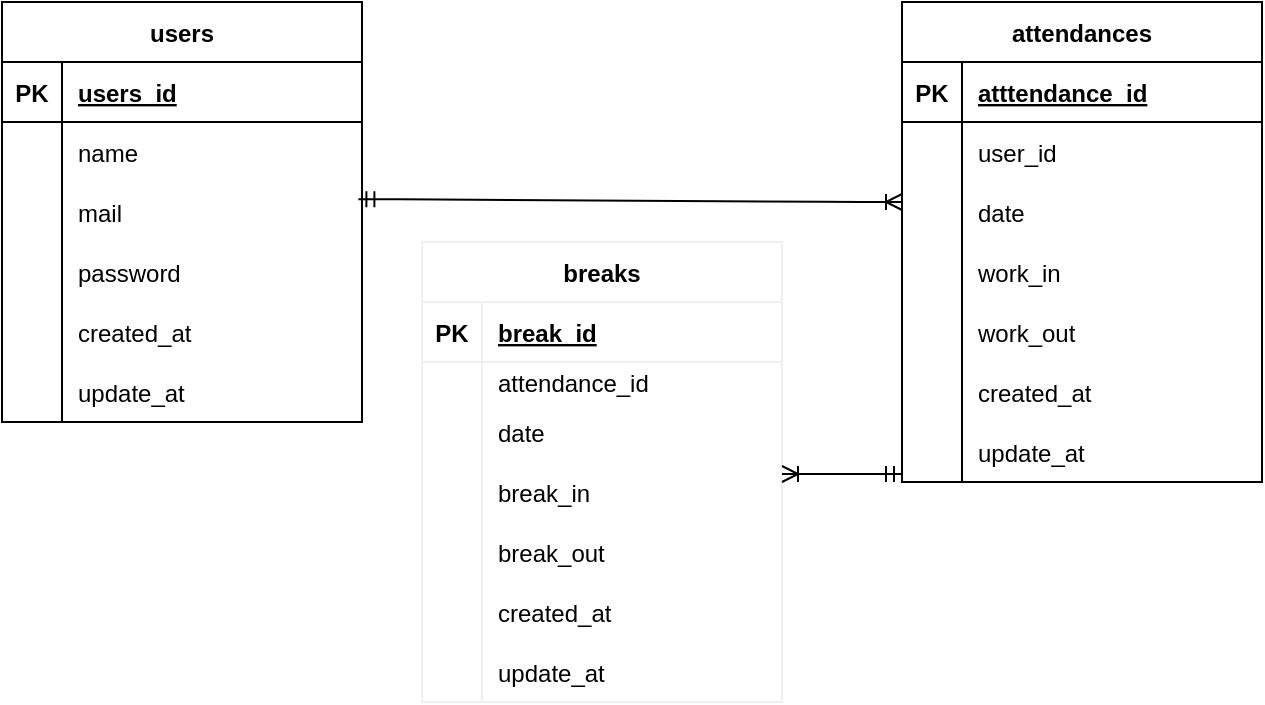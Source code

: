 <mxfile>
    <diagram id="nTJV4Loxyt_NH-GRBswt" name="ER図">
        <mxGraphModel dx="413" dy="437" grid="1" gridSize="10" guides="1" tooltips="1" connect="1" arrows="1" fold="1" page="1" pageScale="1" pageWidth="827" pageHeight="1169" math="0" shadow="0">
            <root>
                <mxCell id="hL3e8tmeQsEhtTZNqS-z-0"/>
                <mxCell id="hL3e8tmeQsEhtTZNqS-z-1" parent="hL3e8tmeQsEhtTZNqS-z-0"/>
                <mxCell id="zL-FLxDJa7hUAe-2lxW--0" value="users" style="shape=table;startSize=30;container=1;collapsible=1;childLayout=tableLayout;fixedRows=1;rowLines=0;fontStyle=1;align=center;resizeLast=1;" parent="hL3e8tmeQsEhtTZNqS-z-1" vertex="1">
                    <mxGeometry x="50" y="60" width="180" height="210" as="geometry"/>
                </mxCell>
                <mxCell id="zL-FLxDJa7hUAe-2lxW--1" value="" style="shape=partialRectangle;collapsible=0;dropTarget=0;pointerEvents=0;fillColor=none;top=0;left=0;bottom=1;right=0;points=[[0,0.5],[1,0.5]];portConstraint=eastwest;" parent="zL-FLxDJa7hUAe-2lxW--0" vertex="1">
                    <mxGeometry y="30" width="180" height="30" as="geometry"/>
                </mxCell>
                <mxCell id="zL-FLxDJa7hUAe-2lxW--2" value="PK" style="shape=partialRectangle;connectable=0;fillColor=none;top=0;left=0;bottom=0;right=0;fontStyle=1;overflow=hidden;" parent="zL-FLxDJa7hUAe-2lxW--1" vertex="1">
                    <mxGeometry width="30" height="30" as="geometry">
                        <mxRectangle width="30" height="30" as="alternateBounds"/>
                    </mxGeometry>
                </mxCell>
                <mxCell id="zL-FLxDJa7hUAe-2lxW--3" value="users_id" style="shape=partialRectangle;connectable=0;fillColor=none;top=0;left=0;bottom=0;right=0;align=left;spacingLeft=6;fontStyle=5;overflow=hidden;" parent="zL-FLxDJa7hUAe-2lxW--1" vertex="1">
                    <mxGeometry x="30" width="150" height="30" as="geometry">
                        <mxRectangle width="150" height="30" as="alternateBounds"/>
                    </mxGeometry>
                </mxCell>
                <mxCell id="zL-FLxDJa7hUAe-2lxW--4" value="" style="shape=partialRectangle;collapsible=0;dropTarget=0;pointerEvents=0;fillColor=none;top=0;left=0;bottom=0;right=0;points=[[0,0.5],[1,0.5]];portConstraint=eastwest;" parent="zL-FLxDJa7hUAe-2lxW--0" vertex="1">
                    <mxGeometry y="60" width="180" height="30" as="geometry"/>
                </mxCell>
                <mxCell id="zL-FLxDJa7hUAe-2lxW--5" value="" style="shape=partialRectangle;connectable=0;fillColor=none;top=0;left=0;bottom=0;right=0;editable=1;overflow=hidden;" parent="zL-FLxDJa7hUAe-2lxW--4" vertex="1">
                    <mxGeometry width="30" height="30" as="geometry">
                        <mxRectangle width="30" height="30" as="alternateBounds"/>
                    </mxGeometry>
                </mxCell>
                <mxCell id="zL-FLxDJa7hUAe-2lxW--6" value="name" style="shape=partialRectangle;connectable=0;fillColor=none;top=0;left=0;bottom=0;right=0;align=left;spacingLeft=6;overflow=hidden;" parent="zL-FLxDJa7hUAe-2lxW--4" vertex="1">
                    <mxGeometry x="30" width="150" height="30" as="geometry">
                        <mxRectangle width="150" height="30" as="alternateBounds"/>
                    </mxGeometry>
                </mxCell>
                <mxCell id="zL-FLxDJa7hUAe-2lxW--7" value="" style="shape=partialRectangle;collapsible=0;dropTarget=0;pointerEvents=0;fillColor=none;top=0;left=0;bottom=0;right=0;points=[[0,0.5],[1,0.5]];portConstraint=eastwest;" parent="zL-FLxDJa7hUAe-2lxW--0" vertex="1">
                    <mxGeometry y="90" width="180" height="30" as="geometry"/>
                </mxCell>
                <mxCell id="zL-FLxDJa7hUAe-2lxW--8" value="" style="shape=partialRectangle;connectable=0;fillColor=none;top=0;left=0;bottom=0;right=0;editable=1;overflow=hidden;" parent="zL-FLxDJa7hUAe-2lxW--7" vertex="1">
                    <mxGeometry width="30" height="30" as="geometry">
                        <mxRectangle width="30" height="30" as="alternateBounds"/>
                    </mxGeometry>
                </mxCell>
                <mxCell id="zL-FLxDJa7hUAe-2lxW--9" value="mail" style="shape=partialRectangle;connectable=0;fillColor=none;top=0;left=0;bottom=0;right=0;align=left;spacingLeft=6;overflow=hidden;" parent="zL-FLxDJa7hUAe-2lxW--7" vertex="1">
                    <mxGeometry x="30" width="150" height="30" as="geometry">
                        <mxRectangle width="150" height="30" as="alternateBounds"/>
                    </mxGeometry>
                </mxCell>
                <mxCell id="zL-FLxDJa7hUAe-2lxW--10" value="" style="shape=partialRectangle;collapsible=0;dropTarget=0;pointerEvents=0;fillColor=none;top=0;left=0;bottom=0;right=0;points=[[0,0.5],[1,0.5]];portConstraint=eastwest;" parent="zL-FLxDJa7hUAe-2lxW--0" vertex="1">
                    <mxGeometry y="120" width="180" height="30" as="geometry"/>
                </mxCell>
                <mxCell id="zL-FLxDJa7hUAe-2lxW--11" value="" style="shape=partialRectangle;connectable=0;fillColor=none;top=0;left=0;bottom=0;right=0;editable=1;overflow=hidden;" parent="zL-FLxDJa7hUAe-2lxW--10" vertex="1">
                    <mxGeometry width="30" height="30" as="geometry">
                        <mxRectangle width="30" height="30" as="alternateBounds"/>
                    </mxGeometry>
                </mxCell>
                <mxCell id="zL-FLxDJa7hUAe-2lxW--12" value="password" style="shape=partialRectangle;connectable=0;fillColor=none;top=0;left=0;bottom=0;right=0;align=left;spacingLeft=6;overflow=hidden;" parent="zL-FLxDJa7hUAe-2lxW--10" vertex="1">
                    <mxGeometry x="30" width="150" height="30" as="geometry">
                        <mxRectangle width="150" height="30" as="alternateBounds"/>
                    </mxGeometry>
                </mxCell>
                <mxCell id="AmirYambSO5f0G9oRHik-4" style="shape=partialRectangle;collapsible=0;dropTarget=0;pointerEvents=0;fillColor=none;top=0;left=0;bottom=0;right=0;points=[[0,0.5],[1,0.5]];portConstraint=eastwest;" parent="zL-FLxDJa7hUAe-2lxW--0" vertex="1">
                    <mxGeometry y="150" width="180" height="30" as="geometry"/>
                </mxCell>
                <mxCell id="AmirYambSO5f0G9oRHik-5" style="shape=partialRectangle;connectable=0;fillColor=none;top=0;left=0;bottom=0;right=0;editable=1;overflow=hidden;" parent="AmirYambSO5f0G9oRHik-4" vertex="1">
                    <mxGeometry width="30" height="30" as="geometry">
                        <mxRectangle width="30" height="30" as="alternateBounds"/>
                    </mxGeometry>
                </mxCell>
                <mxCell id="AmirYambSO5f0G9oRHik-6" value="created_at" style="shape=partialRectangle;connectable=0;fillColor=none;top=0;left=0;bottom=0;right=0;align=left;spacingLeft=6;overflow=hidden;" parent="AmirYambSO5f0G9oRHik-4" vertex="1">
                    <mxGeometry x="30" width="150" height="30" as="geometry">
                        <mxRectangle width="150" height="30" as="alternateBounds"/>
                    </mxGeometry>
                </mxCell>
                <mxCell id="AmirYambSO5f0G9oRHik-1" style="shape=partialRectangle;collapsible=0;dropTarget=0;pointerEvents=0;fillColor=none;top=0;left=0;bottom=0;right=0;points=[[0,0.5],[1,0.5]];portConstraint=eastwest;" parent="zL-FLxDJa7hUAe-2lxW--0" vertex="1">
                    <mxGeometry y="180" width="180" height="30" as="geometry"/>
                </mxCell>
                <mxCell id="AmirYambSO5f0G9oRHik-2" style="shape=partialRectangle;connectable=0;fillColor=none;top=0;left=0;bottom=0;right=0;editable=1;overflow=hidden;" parent="AmirYambSO5f0G9oRHik-1" vertex="1">
                    <mxGeometry width="30" height="30" as="geometry">
                        <mxRectangle width="30" height="30" as="alternateBounds"/>
                    </mxGeometry>
                </mxCell>
                <mxCell id="AmirYambSO5f0G9oRHik-3" value="update_at" style="shape=partialRectangle;connectable=0;fillColor=none;top=0;left=0;bottom=0;right=0;align=left;spacingLeft=6;overflow=hidden;" parent="AmirYambSO5f0G9oRHik-1" vertex="1">
                    <mxGeometry x="30" width="150" height="30" as="geometry">
                        <mxRectangle width="150" height="30" as="alternateBounds"/>
                    </mxGeometry>
                </mxCell>
                <mxCell id="zL-FLxDJa7hUAe-2lxW--13" value="attendances" style="shape=table;startSize=30;container=1;collapsible=1;childLayout=tableLayout;fixedRows=1;rowLines=0;fontStyle=1;align=center;resizeLast=1;" parent="hL3e8tmeQsEhtTZNqS-z-1" vertex="1">
                    <mxGeometry x="500" y="60" width="180" height="240" as="geometry"/>
                </mxCell>
                <mxCell id="zL-FLxDJa7hUAe-2lxW--14" value="" style="shape=partialRectangle;collapsible=0;dropTarget=0;pointerEvents=0;fillColor=none;top=0;left=0;bottom=1;right=0;points=[[0,0.5],[1,0.5]];portConstraint=eastwest;" parent="zL-FLxDJa7hUAe-2lxW--13" vertex="1">
                    <mxGeometry y="30" width="180" height="30" as="geometry"/>
                </mxCell>
                <mxCell id="zL-FLxDJa7hUAe-2lxW--15" value="PK" style="shape=partialRectangle;connectable=0;fillColor=none;top=0;left=0;bottom=0;right=0;fontStyle=1;overflow=hidden;" parent="zL-FLxDJa7hUAe-2lxW--14" vertex="1">
                    <mxGeometry width="30" height="30" as="geometry">
                        <mxRectangle width="30" height="30" as="alternateBounds"/>
                    </mxGeometry>
                </mxCell>
                <mxCell id="zL-FLxDJa7hUAe-2lxW--16" value="atttendance_id" style="shape=partialRectangle;connectable=0;fillColor=none;top=0;left=0;bottom=0;right=0;align=left;spacingLeft=6;fontStyle=5;overflow=hidden;" parent="zL-FLxDJa7hUAe-2lxW--14" vertex="1">
                    <mxGeometry x="30" width="150" height="30" as="geometry">
                        <mxRectangle width="150" height="30" as="alternateBounds"/>
                    </mxGeometry>
                </mxCell>
                <mxCell id="sh0FTG0q11kd6IA_YInP-0" style="shape=partialRectangle;collapsible=0;dropTarget=0;pointerEvents=0;fillColor=none;top=0;left=0;bottom=0;right=0;points=[[0,0.5],[1,0.5]];portConstraint=eastwest;" parent="zL-FLxDJa7hUAe-2lxW--13" vertex="1">
                    <mxGeometry y="60" width="180" height="30" as="geometry"/>
                </mxCell>
                <mxCell id="sh0FTG0q11kd6IA_YInP-1" style="shape=partialRectangle;connectable=0;fillColor=none;top=0;left=0;bottom=0;right=0;editable=1;overflow=hidden;" parent="sh0FTG0q11kd6IA_YInP-0" vertex="1">
                    <mxGeometry width="30" height="30" as="geometry">
                        <mxRectangle width="30" height="30" as="alternateBounds"/>
                    </mxGeometry>
                </mxCell>
                <mxCell id="sh0FTG0q11kd6IA_YInP-2" value="user_id" style="shape=partialRectangle;connectable=0;fillColor=none;top=0;left=0;bottom=0;right=0;align=left;spacingLeft=6;overflow=hidden;" parent="sh0FTG0q11kd6IA_YInP-0" vertex="1">
                    <mxGeometry x="30" width="150" height="30" as="geometry">
                        <mxRectangle width="150" height="30" as="alternateBounds"/>
                    </mxGeometry>
                </mxCell>
                <mxCell id="zL-FLxDJa7hUAe-2lxW--17" value="" style="shape=partialRectangle;collapsible=0;dropTarget=0;pointerEvents=0;fillColor=none;top=0;left=0;bottom=0;right=0;points=[[0,0.5],[1,0.5]];portConstraint=eastwest;" parent="zL-FLxDJa7hUAe-2lxW--13" vertex="1">
                    <mxGeometry y="90" width="180" height="30" as="geometry"/>
                </mxCell>
                <mxCell id="zL-FLxDJa7hUAe-2lxW--18" value="" style="shape=partialRectangle;connectable=0;fillColor=none;top=0;left=0;bottom=0;right=0;editable=1;overflow=hidden;" parent="zL-FLxDJa7hUAe-2lxW--17" vertex="1">
                    <mxGeometry width="30" height="30" as="geometry">
                        <mxRectangle width="30" height="30" as="alternateBounds"/>
                    </mxGeometry>
                </mxCell>
                <mxCell id="zL-FLxDJa7hUAe-2lxW--19" value="date" style="shape=partialRectangle;connectable=0;fillColor=none;top=0;left=0;bottom=0;right=0;align=left;spacingLeft=6;overflow=hidden;" parent="zL-FLxDJa7hUAe-2lxW--17" vertex="1">
                    <mxGeometry x="30" width="150" height="30" as="geometry">
                        <mxRectangle width="150" height="30" as="alternateBounds"/>
                    </mxGeometry>
                </mxCell>
                <mxCell id="zL-FLxDJa7hUAe-2lxW--23" value="" style="shape=partialRectangle;collapsible=0;dropTarget=0;pointerEvents=0;fillColor=none;top=0;left=0;bottom=0;right=0;points=[[0,0.5],[1,0.5]];portConstraint=eastwest;" parent="zL-FLxDJa7hUAe-2lxW--13" vertex="1">
                    <mxGeometry y="120" width="180" height="30" as="geometry"/>
                </mxCell>
                <mxCell id="zL-FLxDJa7hUAe-2lxW--24" value="" style="shape=partialRectangle;connectable=0;fillColor=none;top=0;left=0;bottom=0;right=0;editable=1;overflow=hidden;" parent="zL-FLxDJa7hUAe-2lxW--23" vertex="1">
                    <mxGeometry width="30" height="30" as="geometry">
                        <mxRectangle width="30" height="30" as="alternateBounds"/>
                    </mxGeometry>
                </mxCell>
                <mxCell id="zL-FLxDJa7hUAe-2lxW--25" value="work_in      " style="shape=partialRectangle;connectable=0;fillColor=none;top=0;left=0;bottom=0;right=0;align=left;spacingLeft=6;overflow=hidden;" parent="zL-FLxDJa7hUAe-2lxW--23" vertex="1">
                    <mxGeometry x="30" width="150" height="30" as="geometry">
                        <mxRectangle width="150" height="30" as="alternateBounds"/>
                    </mxGeometry>
                </mxCell>
                <mxCell id="zL-FLxDJa7hUAe-2lxW--29" style="shape=partialRectangle;collapsible=0;dropTarget=0;pointerEvents=0;fillColor=none;top=0;left=0;bottom=0;right=0;points=[[0,0.5],[1,0.5]];portConstraint=eastwest;" parent="zL-FLxDJa7hUAe-2lxW--13" vertex="1">
                    <mxGeometry y="150" width="180" height="30" as="geometry"/>
                </mxCell>
                <mxCell id="zL-FLxDJa7hUAe-2lxW--30" style="shape=partialRectangle;connectable=0;fillColor=none;top=0;left=0;bottom=0;right=0;editable=1;overflow=hidden;" parent="zL-FLxDJa7hUAe-2lxW--29" vertex="1">
                    <mxGeometry width="30" height="30" as="geometry">
                        <mxRectangle width="30" height="30" as="alternateBounds"/>
                    </mxGeometry>
                </mxCell>
                <mxCell id="zL-FLxDJa7hUAe-2lxW--31" value="work_out" style="shape=partialRectangle;connectable=0;fillColor=none;top=0;left=0;bottom=0;right=0;align=left;spacingLeft=6;overflow=hidden;" parent="zL-FLxDJa7hUAe-2lxW--29" vertex="1">
                    <mxGeometry x="30" width="150" height="30" as="geometry">
                        <mxRectangle width="150" height="30" as="alternateBounds"/>
                    </mxGeometry>
                </mxCell>
                <mxCell id="zL-FLxDJa7hUAe-2lxW--41" style="shape=partialRectangle;collapsible=0;dropTarget=0;pointerEvents=0;fillColor=none;top=0;left=0;bottom=0;right=0;points=[[0,0.5],[1,0.5]];portConstraint=eastwest;" parent="zL-FLxDJa7hUAe-2lxW--13" vertex="1">
                    <mxGeometry y="180" width="180" height="30" as="geometry"/>
                </mxCell>
                <mxCell id="zL-FLxDJa7hUAe-2lxW--42" style="shape=partialRectangle;connectable=0;fillColor=none;top=0;left=0;bottom=0;right=0;editable=1;overflow=hidden;" parent="zL-FLxDJa7hUAe-2lxW--41" vertex="1">
                    <mxGeometry width="30" height="30" as="geometry">
                        <mxRectangle width="30" height="30" as="alternateBounds"/>
                    </mxGeometry>
                </mxCell>
                <mxCell id="zL-FLxDJa7hUAe-2lxW--43" value="created_at" style="shape=partialRectangle;connectable=0;fillColor=none;top=0;left=0;bottom=0;right=0;align=left;spacingLeft=6;overflow=hidden;" parent="zL-FLxDJa7hUAe-2lxW--41" vertex="1">
                    <mxGeometry x="30" width="150" height="30" as="geometry">
                        <mxRectangle width="150" height="30" as="alternateBounds"/>
                    </mxGeometry>
                </mxCell>
                <mxCell id="AmirYambSO5f0G9oRHik-7" style="shape=partialRectangle;collapsible=0;dropTarget=0;pointerEvents=0;fillColor=none;top=0;left=0;bottom=0;right=0;points=[[0,0.5],[1,0.5]];portConstraint=eastwest;" parent="zL-FLxDJa7hUAe-2lxW--13" vertex="1">
                    <mxGeometry y="210" width="180" height="30" as="geometry"/>
                </mxCell>
                <mxCell id="AmirYambSO5f0G9oRHik-8" style="shape=partialRectangle;connectable=0;fillColor=none;top=0;left=0;bottom=0;right=0;editable=1;overflow=hidden;" parent="AmirYambSO5f0G9oRHik-7" vertex="1">
                    <mxGeometry width="30" height="30" as="geometry">
                        <mxRectangle width="30" height="30" as="alternateBounds"/>
                    </mxGeometry>
                </mxCell>
                <mxCell id="AmirYambSO5f0G9oRHik-9" value="update_at" style="shape=partialRectangle;connectable=0;fillColor=none;top=0;left=0;bottom=0;right=0;align=left;spacingLeft=6;overflow=hidden;" parent="AmirYambSO5f0G9oRHik-7" vertex="1">
                    <mxGeometry x="30" width="150" height="30" as="geometry">
                        <mxRectangle width="150" height="30" as="alternateBounds"/>
                    </mxGeometry>
                </mxCell>
                <mxCell id="zL-FLxDJa7hUAe-2lxW--44" value="breaks" style="shape=table;startSize=30;container=1;collapsible=1;childLayout=tableLayout;fixedRows=1;rowLines=0;fontStyle=1;align=center;resizeLast=1;strokeColor=#F0F0F0;" parent="hL3e8tmeQsEhtTZNqS-z-1" vertex="1">
                    <mxGeometry x="260" y="180" width="180" height="230" as="geometry"/>
                </mxCell>
                <mxCell id="zL-FLxDJa7hUAe-2lxW--45" value="" style="shape=partialRectangle;collapsible=0;dropTarget=0;pointerEvents=0;fillColor=none;top=0;left=0;bottom=1;right=0;points=[[0,0.5],[1,0.5]];portConstraint=eastwest;strokeColor=#F0F0F0;" parent="zL-FLxDJa7hUAe-2lxW--44" vertex="1">
                    <mxGeometry y="30" width="180" height="30" as="geometry"/>
                </mxCell>
                <mxCell id="zL-FLxDJa7hUAe-2lxW--46" value="PK" style="shape=partialRectangle;connectable=0;fillColor=none;top=0;left=0;bottom=0;right=0;fontStyle=1;overflow=hidden;strokeColor=#F0F0F0;" parent="zL-FLxDJa7hUAe-2lxW--45" vertex="1">
                    <mxGeometry width="30" height="30" as="geometry">
                        <mxRectangle width="30" height="30" as="alternateBounds"/>
                    </mxGeometry>
                </mxCell>
                <mxCell id="zL-FLxDJa7hUAe-2lxW--47" value="break_id" style="shape=partialRectangle;connectable=0;fillColor=none;top=0;left=0;bottom=0;right=0;align=left;spacingLeft=6;fontStyle=5;overflow=hidden;strokeColor=#F0F0F0;" parent="zL-FLxDJa7hUAe-2lxW--45" vertex="1">
                    <mxGeometry x="30" width="150" height="30" as="geometry">
                        <mxRectangle width="150" height="30" as="alternateBounds"/>
                    </mxGeometry>
                </mxCell>
                <mxCell id="sh0FTG0q11kd6IA_YInP-3" style="shape=partialRectangle;collapsible=0;dropTarget=0;pointerEvents=0;fillColor=none;top=0;left=0;bottom=0;right=0;points=[[0,0.5],[1,0.5]];portConstraint=eastwest;strokeColor=#F0F0F0;" parent="zL-FLxDJa7hUAe-2lxW--44" vertex="1">
                    <mxGeometry y="60" width="180" height="20" as="geometry"/>
                </mxCell>
                <mxCell id="sh0FTG0q11kd6IA_YInP-4" style="shape=partialRectangle;connectable=0;fillColor=none;top=0;left=0;bottom=0;right=0;editable=1;overflow=hidden;strokeColor=#F0F0F0;" parent="sh0FTG0q11kd6IA_YInP-3" vertex="1">
                    <mxGeometry width="30" height="20" as="geometry">
                        <mxRectangle width="30" height="20" as="alternateBounds"/>
                    </mxGeometry>
                </mxCell>
                <mxCell id="sh0FTG0q11kd6IA_YInP-5" value="attendance_id" style="shape=partialRectangle;connectable=0;fillColor=none;top=0;left=0;bottom=0;right=0;align=left;spacingLeft=6;overflow=hidden;strokeColor=#F0F0F0;" parent="sh0FTG0q11kd6IA_YInP-3" vertex="1">
                    <mxGeometry x="30" width="150" height="20" as="geometry">
                        <mxRectangle width="150" height="20" as="alternateBounds"/>
                    </mxGeometry>
                </mxCell>
                <mxCell id="EEEwEGa2xTdwV4NCMWIm-3" style="shape=partialRectangle;collapsible=0;dropTarget=0;pointerEvents=0;fillColor=none;top=0;left=0;bottom=0;right=0;points=[[0,0.5],[1,0.5]];portConstraint=eastwest;strokeColor=#F0F0F0;" parent="zL-FLxDJa7hUAe-2lxW--44" vertex="1">
                    <mxGeometry y="80" width="180" height="30" as="geometry"/>
                </mxCell>
                <mxCell id="EEEwEGa2xTdwV4NCMWIm-4" style="shape=partialRectangle;connectable=0;fillColor=none;top=0;left=0;bottom=0;right=0;editable=1;overflow=hidden;strokeColor=#F0F0F0;" parent="EEEwEGa2xTdwV4NCMWIm-3" vertex="1">
                    <mxGeometry width="30" height="30" as="geometry">
                        <mxRectangle width="30" height="30" as="alternateBounds"/>
                    </mxGeometry>
                </mxCell>
                <mxCell id="EEEwEGa2xTdwV4NCMWIm-5" value="date" style="shape=partialRectangle;connectable=0;fillColor=none;top=0;left=0;bottom=0;right=0;align=left;spacingLeft=6;overflow=hidden;strokeColor=#F0F0F0;" parent="EEEwEGa2xTdwV4NCMWIm-3" vertex="1">
                    <mxGeometry x="30" width="150" height="30" as="geometry">
                        <mxRectangle width="150" height="30" as="alternateBounds"/>
                    </mxGeometry>
                </mxCell>
                <mxCell id="zL-FLxDJa7hUAe-2lxW--48" value="" style="shape=partialRectangle;collapsible=0;dropTarget=0;pointerEvents=0;fillColor=none;top=0;left=0;bottom=0;right=0;points=[[0,0.5],[1,0.5]];portConstraint=eastwest;strokeColor=#F0F0F0;" parent="zL-FLxDJa7hUAe-2lxW--44" vertex="1">
                    <mxGeometry y="110" width="180" height="30" as="geometry"/>
                </mxCell>
                <mxCell id="zL-FLxDJa7hUAe-2lxW--49" value="" style="shape=partialRectangle;connectable=0;fillColor=none;top=0;left=0;bottom=0;right=0;editable=1;overflow=hidden;strokeColor=#F0F0F0;" parent="zL-FLxDJa7hUAe-2lxW--48" vertex="1">
                    <mxGeometry width="30" height="30" as="geometry">
                        <mxRectangle width="30" height="30" as="alternateBounds"/>
                    </mxGeometry>
                </mxCell>
                <mxCell id="zL-FLxDJa7hUAe-2lxW--50" value="break_in" style="shape=partialRectangle;connectable=0;fillColor=none;top=0;left=0;bottom=0;right=0;align=left;spacingLeft=6;overflow=hidden;strokeColor=#F0F0F0;" parent="zL-FLxDJa7hUAe-2lxW--48" vertex="1">
                    <mxGeometry x="30" width="150" height="30" as="geometry">
                        <mxRectangle width="150" height="30" as="alternateBounds"/>
                    </mxGeometry>
                </mxCell>
                <mxCell id="zL-FLxDJa7hUAe-2lxW--51" value="" style="shape=partialRectangle;collapsible=0;dropTarget=0;pointerEvents=0;fillColor=none;top=0;left=0;bottom=0;right=0;points=[[0,0.5],[1,0.5]];portConstraint=eastwest;strokeColor=#F0F0F0;" parent="zL-FLxDJa7hUAe-2lxW--44" vertex="1">
                    <mxGeometry y="140" width="180" height="30" as="geometry"/>
                </mxCell>
                <mxCell id="zL-FLxDJa7hUAe-2lxW--52" value="" style="shape=partialRectangle;connectable=0;fillColor=none;top=0;left=0;bottom=0;right=0;editable=1;overflow=hidden;strokeColor=#F0F0F0;" parent="zL-FLxDJa7hUAe-2lxW--51" vertex="1">
                    <mxGeometry width="30" height="30" as="geometry">
                        <mxRectangle width="30" height="30" as="alternateBounds"/>
                    </mxGeometry>
                </mxCell>
                <mxCell id="zL-FLxDJa7hUAe-2lxW--53" value="break_out" style="shape=partialRectangle;connectable=0;fillColor=none;top=0;left=0;bottom=0;right=0;align=left;spacingLeft=6;overflow=hidden;strokeColor=#F0F0F0;" parent="zL-FLxDJa7hUAe-2lxW--51" vertex="1">
                    <mxGeometry x="30" width="150" height="30" as="geometry">
                        <mxRectangle width="150" height="30" as="alternateBounds"/>
                    </mxGeometry>
                </mxCell>
                <mxCell id="AmirYambSO5f0G9oRHik-16" style="shape=partialRectangle;collapsible=0;dropTarget=0;pointerEvents=0;fillColor=none;top=0;left=0;bottom=0;right=0;points=[[0,0.5],[1,0.5]];portConstraint=eastwest;strokeColor=#F0F0F0;" parent="zL-FLxDJa7hUAe-2lxW--44" vertex="1">
                    <mxGeometry y="170" width="180" height="30" as="geometry"/>
                </mxCell>
                <mxCell id="AmirYambSO5f0G9oRHik-17" style="shape=partialRectangle;connectable=0;fillColor=none;top=0;left=0;bottom=0;right=0;editable=1;overflow=hidden;strokeColor=#F0F0F0;" parent="AmirYambSO5f0G9oRHik-16" vertex="1">
                    <mxGeometry width="30" height="30" as="geometry">
                        <mxRectangle width="30" height="30" as="alternateBounds"/>
                    </mxGeometry>
                </mxCell>
                <mxCell id="AmirYambSO5f0G9oRHik-18" value="created_at" style="shape=partialRectangle;connectable=0;fillColor=none;top=0;left=0;bottom=0;right=0;align=left;spacingLeft=6;overflow=hidden;strokeColor=#F0F0F0;" parent="AmirYambSO5f0G9oRHik-16" vertex="1">
                    <mxGeometry x="30" width="150" height="30" as="geometry">
                        <mxRectangle width="150" height="30" as="alternateBounds"/>
                    </mxGeometry>
                </mxCell>
                <mxCell id="AmirYambSO5f0G9oRHik-13" style="shape=partialRectangle;collapsible=0;dropTarget=0;pointerEvents=0;fillColor=none;top=0;left=0;bottom=0;right=0;points=[[0,0.5],[1,0.5]];portConstraint=eastwest;strokeColor=#F0F0F0;" parent="zL-FLxDJa7hUAe-2lxW--44" vertex="1">
                    <mxGeometry y="200" width="180" height="30" as="geometry"/>
                </mxCell>
                <mxCell id="AmirYambSO5f0G9oRHik-14" style="shape=partialRectangle;connectable=0;fillColor=none;top=0;left=0;bottom=0;right=0;editable=1;overflow=hidden;strokeColor=#F0F0F0;" parent="AmirYambSO5f0G9oRHik-13" vertex="1">
                    <mxGeometry width="30" height="30" as="geometry">
                        <mxRectangle width="30" height="30" as="alternateBounds"/>
                    </mxGeometry>
                </mxCell>
                <mxCell id="AmirYambSO5f0G9oRHik-15" value="update_at" style="shape=partialRectangle;connectable=0;fillColor=none;top=0;left=0;bottom=0;right=0;align=left;spacingLeft=6;overflow=hidden;strokeColor=#F0F0F0;" parent="AmirYambSO5f0G9oRHik-13" vertex="1">
                    <mxGeometry x="30" width="150" height="30" as="geometry">
                        <mxRectangle width="150" height="30" as="alternateBounds"/>
                    </mxGeometry>
                </mxCell>
                <mxCell id="sh0FTG0q11kd6IA_YInP-10" value="" style="fontSize=12;html=1;endArrow=ERoneToMany;startArrow=ERmandOne;" parent="hL3e8tmeQsEhtTZNqS-z-1" edge="1">
                    <mxGeometry width="100" height="100" relative="1" as="geometry">
                        <mxPoint x="500" y="296" as="sourcePoint"/>
                        <mxPoint x="440" y="296" as="targetPoint"/>
                        <Array as="points"/>
                    </mxGeometry>
                </mxCell>
                <mxCell id="AmirYambSO5f0G9oRHik-0" value="" style="edgeStyle=entityRelationEdgeStyle;fontSize=12;html=1;endArrow=ERoneToMany;startArrow=ERmandOne;exitX=0.99;exitY=0.289;exitDx=0;exitDy=0;exitPerimeter=0;" parent="hL3e8tmeQsEhtTZNqS-z-1" source="zL-FLxDJa7hUAe-2lxW--7" edge="1">
                    <mxGeometry width="100" height="100" relative="1" as="geometry">
                        <mxPoint x="390" y="260" as="sourcePoint"/>
                        <mxPoint x="500" y="160" as="targetPoint"/>
                    </mxGeometry>
                </mxCell>
            </root>
        </mxGraphModel>
    </diagram>
    <diagram id="YvnXHgZx90VTqWHyNlWb" name="ユースケース図">
        <mxGraphModel dx="654" dy="437" grid="1" gridSize="10" guides="1" tooltips="1" connect="1" arrows="1" fold="1" page="1" pageScale="1" pageWidth="827" pageHeight="1169" math="0" shadow="0">
            <root>
                <mxCell id="0"/>
                <mxCell id="1" parent="0"/>
                <mxCell id="2" value="従業員" style="shape=umlActor;verticalLabelPosition=bottom;verticalAlign=top;html=1;outlineConnect=0;" parent="1" vertex="1">
                    <mxGeometry x="130" y="50" width="50" height="100" as="geometry"/>
                </mxCell>
                <mxCell id="3" value="" style="rounded=0;whiteSpace=wrap;html=1;" parent="1" vertex="1">
                    <mxGeometry x="205" width="290" height="390" as="geometry"/>
                </mxCell>
                <mxCell id="4" value="出社を記録" style="ellipse;whiteSpace=wrap;html=1;" parent="1" vertex="1">
                    <mxGeometry x="290" y="170" width="120" height="50" as="geometry"/>
                </mxCell>
                <mxCell id="6" value="退社を記録" style="ellipse;whiteSpace=wrap;html=1;" parent="1" vertex="1">
                    <mxGeometry x="290" y="230" width="120" height="50" as="geometry"/>
                </mxCell>
                <mxCell id="7" value="ログイン" style="ellipse;whiteSpace=wrap;html=1;" parent="1" vertex="1">
                    <mxGeometry x="290" y="20" width="120" height="50" as="geometry"/>
                </mxCell>
                <mxCell id="8" value="ログアウト" style="ellipse;whiteSpace=wrap;html=1;" parent="1" vertex="1">
                    <mxGeometry x="290" y="80" width="120" height="50" as="geometry"/>
                </mxCell>
                <mxCell id="9" value="休憩を記録" style="ellipse;whiteSpace=wrap;html=1;" parent="1" vertex="1">
                    <mxGeometry x="290" y="300" width="120" height="50" as="geometry"/>
                </mxCell>
                <mxCell id="10" value="" style="endArrow=classic;html=1;entryX=0;entryY=0.5;entryDx=0;entryDy=0;" parent="1" target="7" edge="1">
                    <mxGeometry width="50" height="50" relative="1" as="geometry">
                        <mxPoint x="180" y="110" as="sourcePoint"/>
                        <mxPoint x="240" y="50" as="targetPoint"/>
                    </mxGeometry>
                </mxCell>
                <mxCell id="11" value="" style="endArrow=classic;html=1;entryX=0;entryY=0.5;entryDx=0;entryDy=0;" parent="1" target="8" edge="1">
                    <mxGeometry width="50" height="50" relative="1" as="geometry">
                        <mxPoint x="180" y="110" as="sourcePoint"/>
                        <mxPoint x="280" y="65" as="targetPoint"/>
                    </mxGeometry>
                </mxCell>
                <mxCell id="12" value="" style="endArrow=classic;html=1;entryX=0;entryY=0.5;entryDx=0;entryDy=0;" parent="1" target="4" edge="1">
                    <mxGeometry width="50" height="50" relative="1" as="geometry">
                        <mxPoint x="180" y="110" as="sourcePoint"/>
                        <mxPoint x="290" y="75" as="targetPoint"/>
                    </mxGeometry>
                </mxCell>
                <mxCell id="13" value="" style="endArrow=classic;html=1;entryX=0;entryY=0.5;entryDx=0;entryDy=0;" parent="1" target="6" edge="1">
                    <mxGeometry width="50" height="50" relative="1" as="geometry">
                        <mxPoint x="180" y="110" as="sourcePoint"/>
                        <mxPoint x="270" y="155" as="targetPoint"/>
                    </mxGeometry>
                </mxCell>
                <mxCell id="14" value="" style="endArrow=classic;html=1;entryX=0;entryY=0.5;entryDx=0;entryDy=0;" parent="1" target="9" edge="1">
                    <mxGeometry width="50" height="50" relative="1" as="geometry">
                        <mxPoint x="180" y="110" as="sourcePoint"/>
                        <mxPoint x="270" y="125" as="targetPoint"/>
                    </mxGeometry>
                </mxCell>
            </root>
        </mxGraphModel>
    </diagram>
</mxfile>